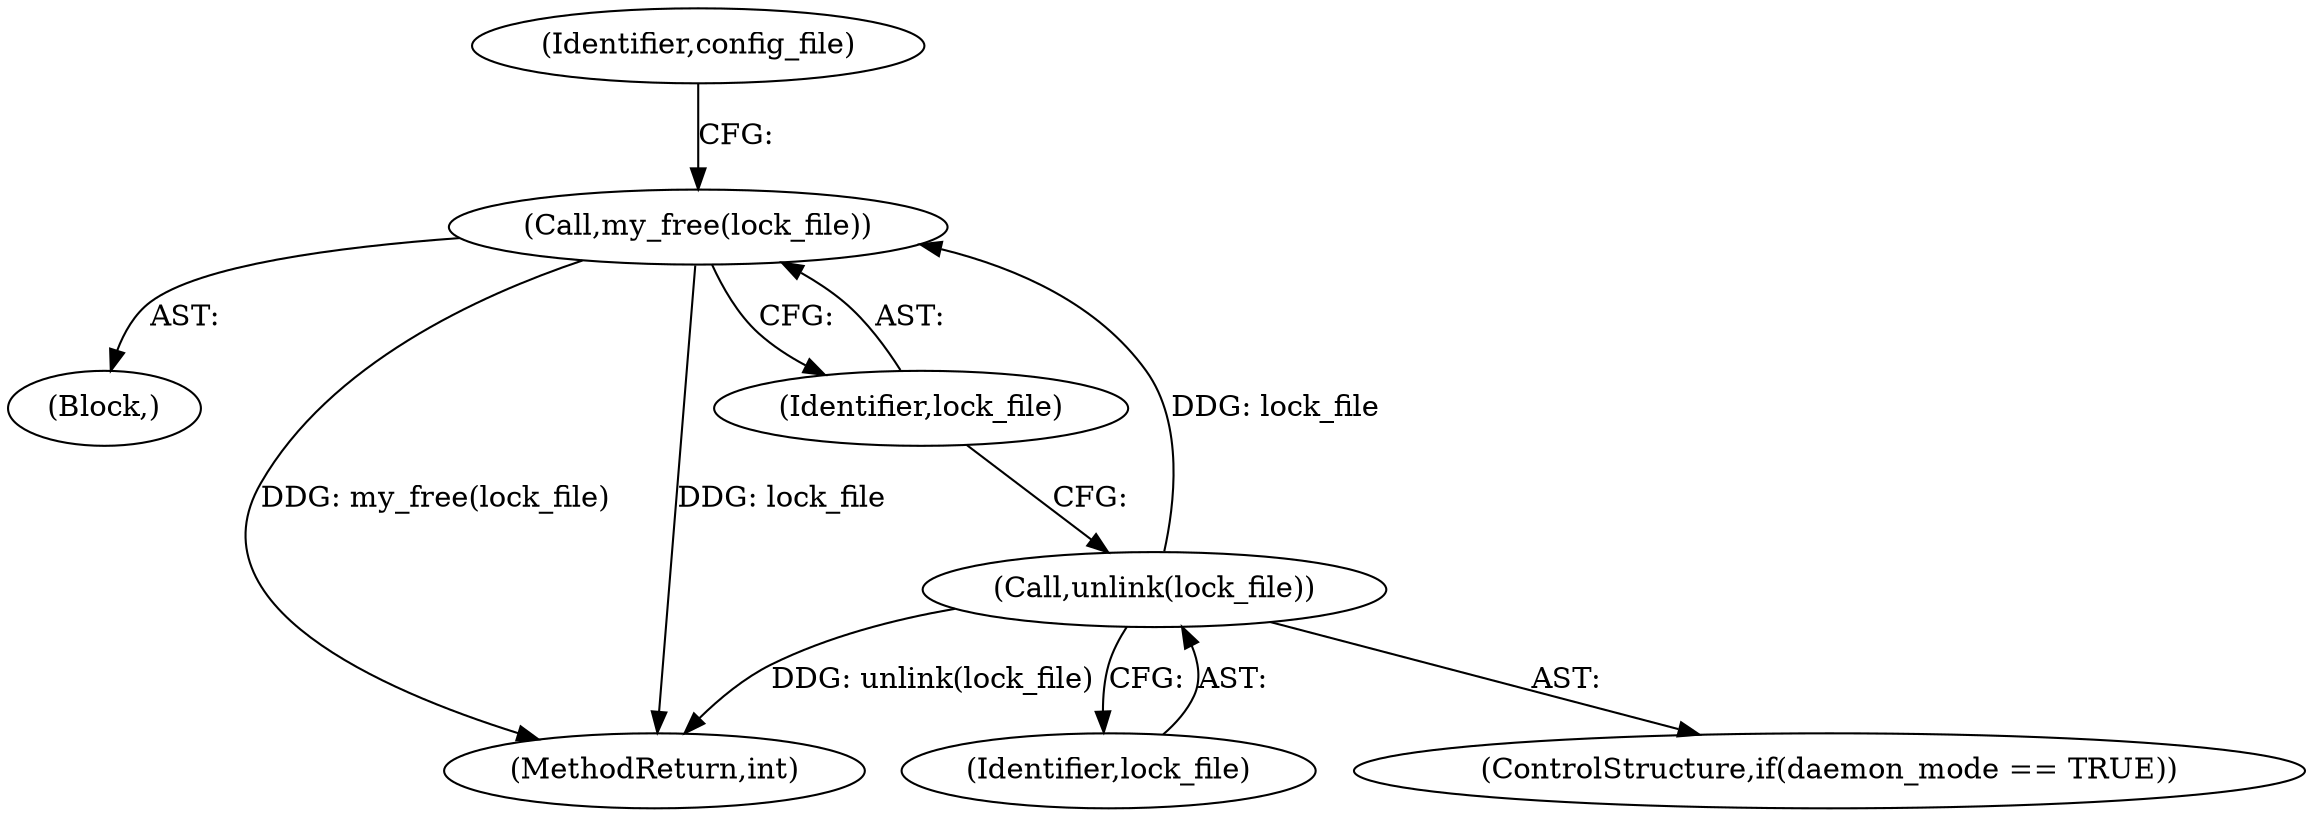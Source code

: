 digraph "0_nagioscore_1b197346d490df2e2d3b1dcce5ac6134ad0c8752@API" {
"1001229" [label="(Call,my_free(lock_file))"];
"1001227" [label="(Call,unlink(lock_file))"];
"1000678" [label="(Block,)"];
"1001228" [label="(Identifier,lock_file)"];
"1001227" [label="(Call,unlink(lock_file))"];
"1001229" [label="(Call,my_free(lock_file))"];
"1001223" [label="(ControlStructure,if(daemon_mode == TRUE))"];
"1001239" [label="(MethodReturn,int)"];
"1001232" [label="(Identifier,config_file)"];
"1001230" [label="(Identifier,lock_file)"];
"1001229" -> "1000678"  [label="AST: "];
"1001229" -> "1001230"  [label="CFG: "];
"1001230" -> "1001229"  [label="AST: "];
"1001232" -> "1001229"  [label="CFG: "];
"1001229" -> "1001239"  [label="DDG: my_free(lock_file)"];
"1001229" -> "1001239"  [label="DDG: lock_file"];
"1001227" -> "1001229"  [label="DDG: lock_file"];
"1001227" -> "1001223"  [label="AST: "];
"1001227" -> "1001228"  [label="CFG: "];
"1001228" -> "1001227"  [label="AST: "];
"1001230" -> "1001227"  [label="CFG: "];
"1001227" -> "1001239"  [label="DDG: unlink(lock_file)"];
}
